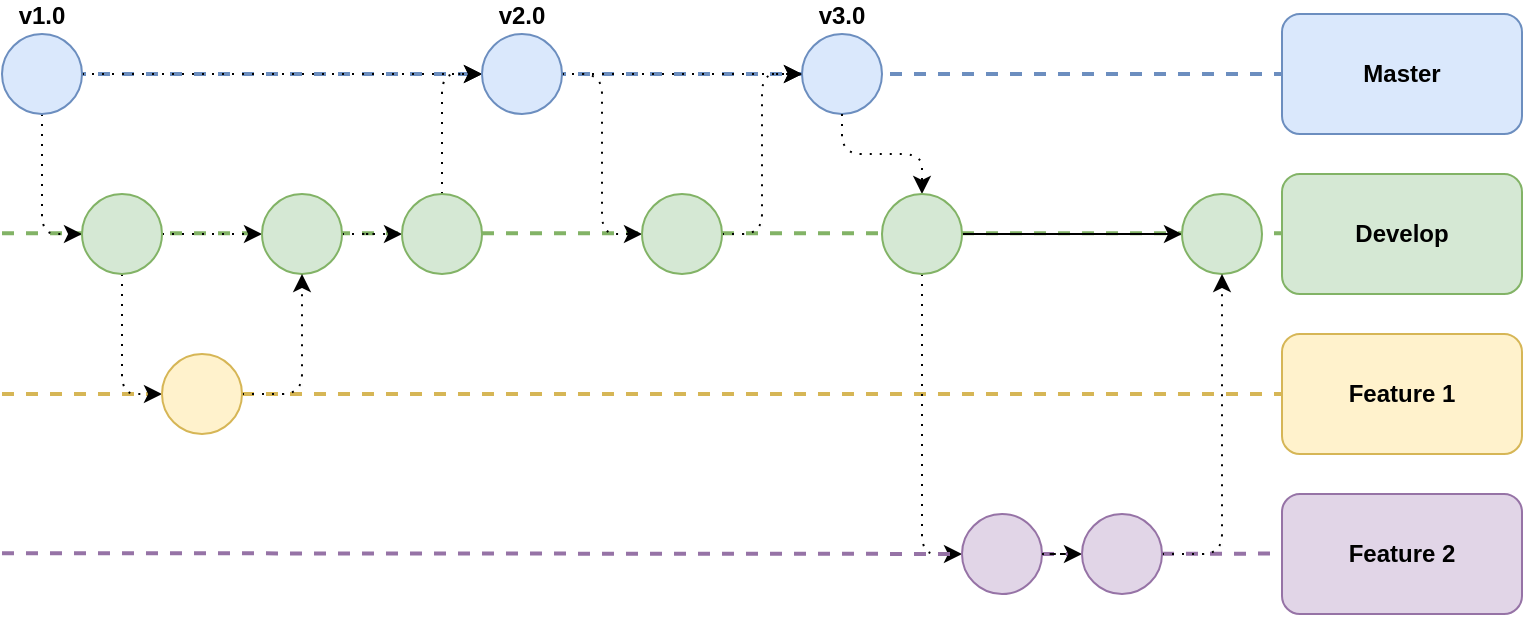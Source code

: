 <mxfile version="24.7.17">
  <diagram name="Page-1" id="JeEqrS3aez3Gn6EK-GjZ">
    <mxGraphModel dx="1183" dy="785" grid="1" gridSize="10" guides="1" tooltips="1" connect="1" arrows="1" fold="1" page="1" pageScale="1" pageWidth="850" pageHeight="1100" math="0" shadow="0">
      <root>
        <mxCell id="0" />
        <mxCell id="1" parent="0" />
        <mxCell id="S3Wq46lckrl9Il4yZRkf-36" value="" style="endArrow=none;dashed=1;html=1;strokeWidth=2;rounded=1;entryX=1;entryY=0.5;entryDx=0;entryDy=0;fillColor=#d5e8d4;strokeColor=#82b366;curved=0;" edge="1" parent="1">
          <mxGeometry width="50" height="50" relative="1" as="geometry">
            <mxPoint x="40" y="139.58" as="sourcePoint" />
            <mxPoint x="800" y="139.58" as="targetPoint" />
          </mxGeometry>
        </mxCell>
        <mxCell id="S3Wq46lckrl9Il4yZRkf-31" value="" style="endArrow=none;dashed=1;html=1;strokeWidth=2;rounded=1;entryX=1;entryY=0.5;entryDx=0;entryDy=0;fillColor=#e1d5e7;strokeColor=#9673a6;curved=0;" edge="1" parent="1" source="S3Wq46lckrl9Il4yZRkf-32">
          <mxGeometry width="50" height="50" relative="1" as="geometry">
            <mxPoint x="40" y="299.58" as="sourcePoint" />
            <mxPoint x="800" y="299.58" as="targetPoint" />
          </mxGeometry>
        </mxCell>
        <mxCell id="S3Wq46lckrl9Il4yZRkf-29" value="" style="endArrow=none;dashed=1;html=1;strokeWidth=2;rounded=1;entryX=1;entryY=0.5;entryDx=0;entryDy=0;fillColor=#fff2cc;strokeColor=#d6b656;curved=0;" edge="1" parent="1" target="S3Wq46lckrl9Il4yZRkf-25">
          <mxGeometry width="50" height="50" relative="1" as="geometry">
            <mxPoint x="40" y="220" as="sourcePoint" />
            <mxPoint x="790" y="219.58" as="targetPoint" />
          </mxGeometry>
        </mxCell>
        <mxCell id="S3Wq46lckrl9Il4yZRkf-7" value="" style="endArrow=none;dashed=1;html=1;strokeWidth=2;rounded=1;exitX=0;exitY=0.5;exitDx=0;exitDy=0;entryX=1;entryY=0.5;entryDx=0;entryDy=0;fillColor=#dae8fc;strokeColor=#6c8ebf;curved=0;" edge="1" parent="1" source="S3Wq46lckrl9Il4yZRkf-1" target="S3Wq46lckrl9Il4yZRkf-6">
          <mxGeometry width="50" height="50" relative="1" as="geometry">
            <mxPoint x="630" y="110" as="sourcePoint" />
            <mxPoint x="680" y="60" as="targetPoint" />
          </mxGeometry>
        </mxCell>
        <mxCell id="S3Wq46lckrl9Il4yZRkf-3" value="" style="edgeStyle=orthogonalEdgeStyle;rounded=1;orthogonalLoop=1;jettySize=auto;html=1;dashed=1;dashPattern=1 4;curved=0;" edge="1" parent="1" source="S3Wq46lckrl9Il4yZRkf-1" target="S3Wq46lckrl9Il4yZRkf-2">
          <mxGeometry relative="1" as="geometry" />
        </mxCell>
        <mxCell id="S3Wq46lckrl9Il4yZRkf-20" style="edgeStyle=orthogonalEdgeStyle;rounded=1;orthogonalLoop=1;jettySize=auto;html=1;entryX=0;entryY=0.5;entryDx=0;entryDy=0;curved=0;dashed=1;dashPattern=1 4;" edge="1" parent="1" source="S3Wq46lckrl9Il4yZRkf-1" target="S3Wq46lckrl9Il4yZRkf-14">
          <mxGeometry relative="1" as="geometry" />
        </mxCell>
        <mxCell id="S3Wq46lckrl9Il4yZRkf-5" value="" style="edgeStyle=orthogonalEdgeStyle;rounded=1;orthogonalLoop=1;jettySize=auto;html=1;dashed=1;dashPattern=1 4;curved=0;" edge="1" parent="1" source="S3Wq46lckrl9Il4yZRkf-2" target="S3Wq46lckrl9Il4yZRkf-4">
          <mxGeometry relative="1" as="geometry" />
        </mxCell>
        <mxCell id="S3Wq46lckrl9Il4yZRkf-4" value="v3.0" style="ellipse;whiteSpace=wrap;html=1;aspect=fixed;fillColor=#dae8fc;strokeColor=#6c8ebf;fontStyle=1;labelPosition=center;verticalLabelPosition=top;align=center;verticalAlign=bottom;" vertex="1" parent="1">
          <mxGeometry x="440" y="40" width="40" height="40" as="geometry" />
        </mxCell>
        <mxCell id="S3Wq46lckrl9Il4yZRkf-6" value="Master" style="rounded=1;whiteSpace=wrap;html=1;fontStyle=1;fillColor=#dae8fc;strokeColor=#6c8ebf;" vertex="1" parent="1">
          <mxGeometry x="680" y="30" width="120" height="60" as="geometry" />
        </mxCell>
        <mxCell id="S3Wq46lckrl9Il4yZRkf-10" value="" style="edgeStyle=orthogonalEdgeStyle;rounded=1;orthogonalLoop=1;jettySize=auto;html=1;dashed=1;dashPattern=1 4;curved=0;" edge="1" parent="1" source="S3Wq46lckrl9Il4yZRkf-4" target="S3Wq46lckrl9Il4yZRkf-8">
          <mxGeometry relative="1" as="geometry" />
        </mxCell>
        <mxCell id="S3Wq46lckrl9Il4yZRkf-13" value="" style="edgeStyle=orthogonalEdgeStyle;rounded=0;orthogonalLoop=1;jettySize=auto;html=1;" edge="1" parent="1" source="S3Wq46lckrl9Il4yZRkf-8" target="S3Wq46lckrl9Il4yZRkf-12">
          <mxGeometry relative="1" as="geometry" />
        </mxCell>
        <mxCell id="S3Wq46lckrl9Il4yZRkf-34" style="edgeStyle=orthogonalEdgeStyle;rounded=1;orthogonalLoop=1;jettySize=auto;html=1;entryX=0;entryY=0.5;entryDx=0;entryDy=0;exitX=0.5;exitY=1;exitDx=0;exitDy=0;curved=0;dashed=1;dashPattern=1 4;" edge="1" parent="1" source="S3Wq46lckrl9Il4yZRkf-8" target="S3Wq46lckrl9Il4yZRkf-32">
          <mxGeometry relative="1" as="geometry" />
        </mxCell>
        <mxCell id="S3Wq46lckrl9Il4yZRkf-8" value="" style="ellipse;whiteSpace=wrap;html=1;aspect=fixed;fillColor=#d5e8d4;strokeColor=#82b366;verticalAlign=bottom;horizontal=1;labelPosition=center;verticalLabelPosition=top;align=center;fontStyle=1" vertex="1" parent="1">
          <mxGeometry x="480" y="120" width="40" height="40" as="geometry" />
        </mxCell>
        <mxCell id="S3Wq46lckrl9Il4yZRkf-11" value="Develop" style="rounded=1;whiteSpace=wrap;html=1;fontStyle=1;fillColor=#d5e8d4;strokeColor=#82b366;" vertex="1" parent="1">
          <mxGeometry x="680" y="110" width="120" height="60" as="geometry" />
        </mxCell>
        <mxCell id="S3Wq46lckrl9Il4yZRkf-12" value="" style="ellipse;whiteSpace=wrap;html=1;aspect=fixed;fillColor=#d5e8d4;strokeColor=#82b366;verticalAlign=bottom;horizontal=1;labelPosition=center;verticalLabelPosition=top;align=center;fontStyle=1" vertex="1" parent="1">
          <mxGeometry x="630" y="120" width="40" height="40" as="geometry" />
        </mxCell>
        <mxCell id="S3Wq46lckrl9Il4yZRkf-16" value="" style="edgeStyle=orthogonalEdgeStyle;rounded=1;orthogonalLoop=1;jettySize=auto;html=1;curved=0;dashed=1;dashPattern=1 4;" edge="1" parent="1" source="S3Wq46lckrl9Il4yZRkf-14" target="S3Wq46lckrl9Il4yZRkf-15">
          <mxGeometry relative="1" as="geometry" />
        </mxCell>
        <mxCell id="S3Wq46lckrl9Il4yZRkf-27" style="edgeStyle=orthogonalEdgeStyle;rounded=1;orthogonalLoop=1;jettySize=auto;html=1;entryX=0;entryY=0.5;entryDx=0;entryDy=0;curved=0;dashed=1;dashPattern=1 4;" edge="1" parent="1" source="S3Wq46lckrl9Il4yZRkf-14" target="S3Wq46lckrl9Il4yZRkf-26">
          <mxGeometry relative="1" as="geometry" />
        </mxCell>
        <mxCell id="S3Wq46lckrl9Il4yZRkf-14" value="" style="ellipse;whiteSpace=wrap;html=1;aspect=fixed;fillColor=#d5e8d4;strokeColor=#82b366;verticalAlign=bottom;horizontal=1;labelPosition=center;verticalLabelPosition=top;align=center;fontStyle=1" vertex="1" parent="1">
          <mxGeometry x="80" y="120" width="40" height="40" as="geometry" />
        </mxCell>
        <mxCell id="S3Wq46lckrl9Il4yZRkf-18" value="" style="edgeStyle=orthogonalEdgeStyle;rounded=1;orthogonalLoop=1;jettySize=auto;html=1;curved=0;dashed=1;dashPattern=1 4;" edge="1" parent="1" source="S3Wq46lckrl9Il4yZRkf-15" target="S3Wq46lckrl9Il4yZRkf-17">
          <mxGeometry relative="1" as="geometry" />
        </mxCell>
        <mxCell id="S3Wq46lckrl9Il4yZRkf-15" value="" style="ellipse;whiteSpace=wrap;html=1;aspect=fixed;fillColor=#d5e8d4;strokeColor=#82b366;verticalAlign=bottom;horizontal=1;labelPosition=center;verticalLabelPosition=top;align=center;fontStyle=1" vertex="1" parent="1">
          <mxGeometry x="170" y="120" width="40" height="40" as="geometry" />
        </mxCell>
        <mxCell id="S3Wq46lckrl9Il4yZRkf-19" style="edgeStyle=orthogonalEdgeStyle;rounded=1;orthogonalLoop=1;jettySize=auto;html=1;entryX=0;entryY=0.5;entryDx=0;entryDy=0;curved=0;dashed=1;dashPattern=1 4;" edge="1" parent="1" source="S3Wq46lckrl9Il4yZRkf-17" target="S3Wq46lckrl9Il4yZRkf-2">
          <mxGeometry relative="1" as="geometry" />
        </mxCell>
        <mxCell id="S3Wq46lckrl9Il4yZRkf-17" value="" style="ellipse;whiteSpace=wrap;html=1;aspect=fixed;fillColor=#d5e8d4;strokeColor=#82b366;verticalAlign=bottom;horizontal=1;labelPosition=center;verticalLabelPosition=top;align=center;fontStyle=1" vertex="1" parent="1">
          <mxGeometry x="240" y="120" width="40" height="40" as="geometry" />
        </mxCell>
        <mxCell id="S3Wq46lckrl9Il4yZRkf-23" style="edgeStyle=orthogonalEdgeStyle;rounded=1;orthogonalLoop=1;jettySize=auto;html=1;entryX=0;entryY=0.5;entryDx=0;entryDy=0;curved=0;dashed=1;dashPattern=1 4;" edge="1" parent="1" source="S3Wq46lckrl9Il4yZRkf-2" target="S3Wq46lckrl9Il4yZRkf-22">
          <mxGeometry relative="1" as="geometry" />
        </mxCell>
        <mxCell id="S3Wq46lckrl9Il4yZRkf-2" value="v2.0" style="ellipse;whiteSpace=wrap;html=1;aspect=fixed;fillColor=#dae8fc;strokeColor=#6c8ebf;fontStyle=1;labelPosition=center;verticalLabelPosition=top;align=center;verticalAlign=bottom;" vertex="1" parent="1">
          <mxGeometry x="280" y="40" width="40" height="40" as="geometry" />
        </mxCell>
        <mxCell id="S3Wq46lckrl9Il4yZRkf-24" style="edgeStyle=orthogonalEdgeStyle;rounded=1;orthogonalLoop=1;jettySize=auto;html=1;entryX=0;entryY=0.5;entryDx=0;entryDy=0;curved=0;dashed=1;dashPattern=1 4;" edge="1" parent="1" source="S3Wq46lckrl9Il4yZRkf-22" target="S3Wq46lckrl9Il4yZRkf-4">
          <mxGeometry relative="1" as="geometry" />
        </mxCell>
        <mxCell id="S3Wq46lckrl9Il4yZRkf-22" value="" style="ellipse;whiteSpace=wrap;html=1;aspect=fixed;fillColor=#d5e8d4;strokeColor=#82b366;verticalAlign=bottom;horizontal=1;labelPosition=center;verticalLabelPosition=top;align=center;fontStyle=1" vertex="1" parent="1">
          <mxGeometry x="360" y="120" width="40" height="40" as="geometry" />
        </mxCell>
        <mxCell id="S3Wq46lckrl9Il4yZRkf-1" value="v1.0" style="ellipse;whiteSpace=wrap;html=1;aspect=fixed;fillColor=#dae8fc;strokeColor=#6c8ebf;verticalAlign=bottom;horizontal=1;labelPosition=center;verticalLabelPosition=top;align=center;fontStyle=1" vertex="1" parent="1">
          <mxGeometry x="40" y="40" width="40" height="40" as="geometry" />
        </mxCell>
        <mxCell id="S3Wq46lckrl9Il4yZRkf-25" value="Feature 1" style="rounded=1;whiteSpace=wrap;html=1;fontStyle=1;fillColor=#fff2cc;strokeColor=#d6b656;" vertex="1" parent="1">
          <mxGeometry x="680" y="190" width="120" height="60" as="geometry" />
        </mxCell>
        <mxCell id="S3Wq46lckrl9Il4yZRkf-28" style="edgeStyle=orthogonalEdgeStyle;rounded=1;orthogonalLoop=1;jettySize=auto;html=1;curved=0;dashed=1;dashPattern=1 4;" edge="1" parent="1" source="S3Wq46lckrl9Il4yZRkf-26" target="S3Wq46lckrl9Il4yZRkf-15">
          <mxGeometry relative="1" as="geometry" />
        </mxCell>
        <mxCell id="S3Wq46lckrl9Il4yZRkf-26" value="" style="ellipse;whiteSpace=wrap;html=1;aspect=fixed;fillColor=#fff2cc;strokeColor=#d6b656;verticalAlign=bottom;horizontal=1;labelPosition=center;verticalLabelPosition=top;align=center;fontStyle=1" vertex="1" parent="1">
          <mxGeometry x="120" y="200" width="40" height="40" as="geometry" />
        </mxCell>
        <mxCell id="S3Wq46lckrl9Il4yZRkf-30" value="Feature 2" style="rounded=1;whiteSpace=wrap;html=1;fontStyle=1;fillColor=#e1d5e7;strokeColor=#9673a6;" vertex="1" parent="1">
          <mxGeometry x="680" y="270" width="120" height="60" as="geometry" />
        </mxCell>
        <mxCell id="S3Wq46lckrl9Il4yZRkf-33" value="" style="endArrow=none;dashed=1;html=1;strokeWidth=2;rounded=1;entryX=1;entryY=0.5;entryDx=0;entryDy=0;fillColor=#e1d5e7;strokeColor=#9673a6;curved=0;" edge="1" parent="1" target="S3Wq46lckrl9Il4yZRkf-32">
          <mxGeometry width="50" height="50" relative="1" as="geometry">
            <mxPoint x="40" y="299.58" as="sourcePoint" />
            <mxPoint x="800" y="299.58" as="targetPoint" />
          </mxGeometry>
        </mxCell>
        <mxCell id="S3Wq46lckrl9Il4yZRkf-35" style="edgeStyle=orthogonalEdgeStyle;rounded=1;orthogonalLoop=1;jettySize=auto;html=1;entryX=0.5;entryY=1;entryDx=0;entryDy=0;curved=0;dashed=1;dashPattern=1 4;" edge="1" parent="1" source="S3Wq46lckrl9Il4yZRkf-37" target="S3Wq46lckrl9Il4yZRkf-12">
          <mxGeometry relative="1" as="geometry" />
        </mxCell>
        <mxCell id="S3Wq46lckrl9Il4yZRkf-32" value="" style="ellipse;whiteSpace=wrap;html=1;aspect=fixed;fillColor=#e1d5e7;strokeColor=#9673a6;verticalAlign=bottom;horizontal=1;labelPosition=center;verticalLabelPosition=top;align=center;fontStyle=1" vertex="1" parent="1">
          <mxGeometry x="520" y="280" width="40" height="40" as="geometry" />
        </mxCell>
        <mxCell id="S3Wq46lckrl9Il4yZRkf-38" value="" style="edgeStyle=orthogonalEdgeStyle;rounded=1;orthogonalLoop=1;jettySize=auto;html=1;entryX=0;entryY=0.5;entryDx=0;entryDy=0;curved=0;dashed=1;dashPattern=1 4;" edge="1" parent="1" source="S3Wq46lckrl9Il4yZRkf-32" target="S3Wq46lckrl9Il4yZRkf-37">
          <mxGeometry relative="1" as="geometry">
            <mxPoint x="560" y="300" as="sourcePoint" />
            <mxPoint x="650" y="160" as="targetPoint" />
          </mxGeometry>
        </mxCell>
        <mxCell id="S3Wq46lckrl9Il4yZRkf-37" value="" style="ellipse;whiteSpace=wrap;html=1;aspect=fixed;fillColor=#e1d5e7;strokeColor=#9673a6;verticalAlign=bottom;horizontal=1;labelPosition=center;verticalLabelPosition=top;align=center;fontStyle=1" vertex="1" parent="1">
          <mxGeometry x="580" y="280" width="40" height="40" as="geometry" />
        </mxCell>
      </root>
    </mxGraphModel>
  </diagram>
</mxfile>
